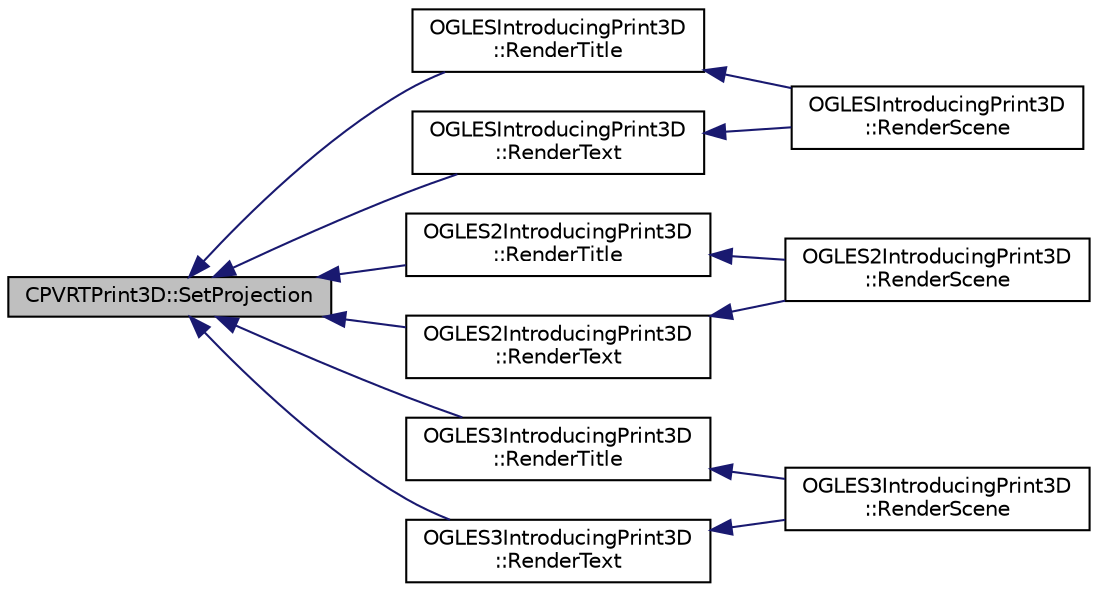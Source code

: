 digraph "CPVRTPrint3D::SetProjection"
{
  edge [fontname="Helvetica",fontsize="10",labelfontname="Helvetica",labelfontsize="10"];
  node [fontname="Helvetica",fontsize="10",shape=record];
  rankdir="LR";
  Node1 [label="CPVRTPrint3D::SetProjection",height=0.2,width=0.4,color="black", fillcolor="grey75", style="filled", fontcolor="black"];
  Node1 -> Node2 [dir="back",color="midnightblue",fontsize="10",style="solid",fontname="Helvetica"];
  Node2 [label="OGLESIntroducingPrint3D\l::RenderTitle",height=0.2,width=0.4,color="black", fillcolor="white", style="filled",URL="$class_o_g_l_e_s_introducing_print3_d.html#aa906f31a55ab5482703011bee554d843"];
  Node2 -> Node3 [dir="back",color="midnightblue",fontsize="10",style="solid",fontname="Helvetica"];
  Node3 [label="OGLESIntroducingPrint3D\l::RenderScene",height=0.2,width=0.4,color="black", fillcolor="white", style="filled",URL="$class_o_g_l_e_s_introducing_print3_d.html#a4b9d708b27fbb073f8b96d9ee1ed5a02"];
  Node1 -> Node4 [dir="back",color="midnightblue",fontsize="10",style="solid",fontname="Helvetica"];
  Node4 [label="OGLESIntroducingPrint3D\l::RenderText",height=0.2,width=0.4,color="black", fillcolor="white", style="filled",URL="$class_o_g_l_e_s_introducing_print3_d.html#aa0d93174d333a69a43df67113db998e9"];
  Node4 -> Node3 [dir="back",color="midnightblue",fontsize="10",style="solid",fontname="Helvetica"];
  Node1 -> Node5 [dir="back",color="midnightblue",fontsize="10",style="solid",fontname="Helvetica"];
  Node5 [label="OGLES2IntroducingPrint3D\l::RenderTitle",height=0.2,width=0.4,color="black", fillcolor="white", style="filled",URL="$class_o_g_l_e_s2_introducing_print3_d.html#ace817b33b9733946d8294c7974ccbfe0"];
  Node5 -> Node6 [dir="back",color="midnightblue",fontsize="10",style="solid",fontname="Helvetica"];
  Node6 [label="OGLES2IntroducingPrint3D\l::RenderScene",height=0.2,width=0.4,color="black", fillcolor="white", style="filled",URL="$class_o_g_l_e_s2_introducing_print3_d.html#ad5d79717c1e16789c24d0ac5d19e1649"];
  Node1 -> Node7 [dir="back",color="midnightblue",fontsize="10",style="solid",fontname="Helvetica"];
  Node7 [label="OGLES2IntroducingPrint3D\l::RenderText",height=0.2,width=0.4,color="black", fillcolor="white", style="filled",URL="$class_o_g_l_e_s2_introducing_print3_d.html#ae5ea6091a3022f952eab3070d868c2c4"];
  Node7 -> Node6 [dir="back",color="midnightblue",fontsize="10",style="solid",fontname="Helvetica"];
  Node1 -> Node8 [dir="back",color="midnightblue",fontsize="10",style="solid",fontname="Helvetica"];
  Node8 [label="OGLES3IntroducingPrint3D\l::RenderTitle",height=0.2,width=0.4,color="black", fillcolor="white", style="filled",URL="$class_o_g_l_e_s3_introducing_print3_d.html#a0e04f8d21d0f35b4e36b2f096a87d3fa"];
  Node8 -> Node9 [dir="back",color="midnightblue",fontsize="10",style="solid",fontname="Helvetica"];
  Node9 [label="OGLES3IntroducingPrint3D\l::RenderScene",height=0.2,width=0.4,color="black", fillcolor="white", style="filled",URL="$class_o_g_l_e_s3_introducing_print3_d.html#af15a145b22637aa212ebe5ff1f5817d8"];
  Node1 -> Node10 [dir="back",color="midnightblue",fontsize="10",style="solid",fontname="Helvetica"];
  Node10 [label="OGLES3IntroducingPrint3D\l::RenderText",height=0.2,width=0.4,color="black", fillcolor="white", style="filled",URL="$class_o_g_l_e_s3_introducing_print3_d.html#aaa06f89184fab1d820971dba0ee45076"];
  Node10 -> Node9 [dir="back",color="midnightblue",fontsize="10",style="solid",fontname="Helvetica"];
}
